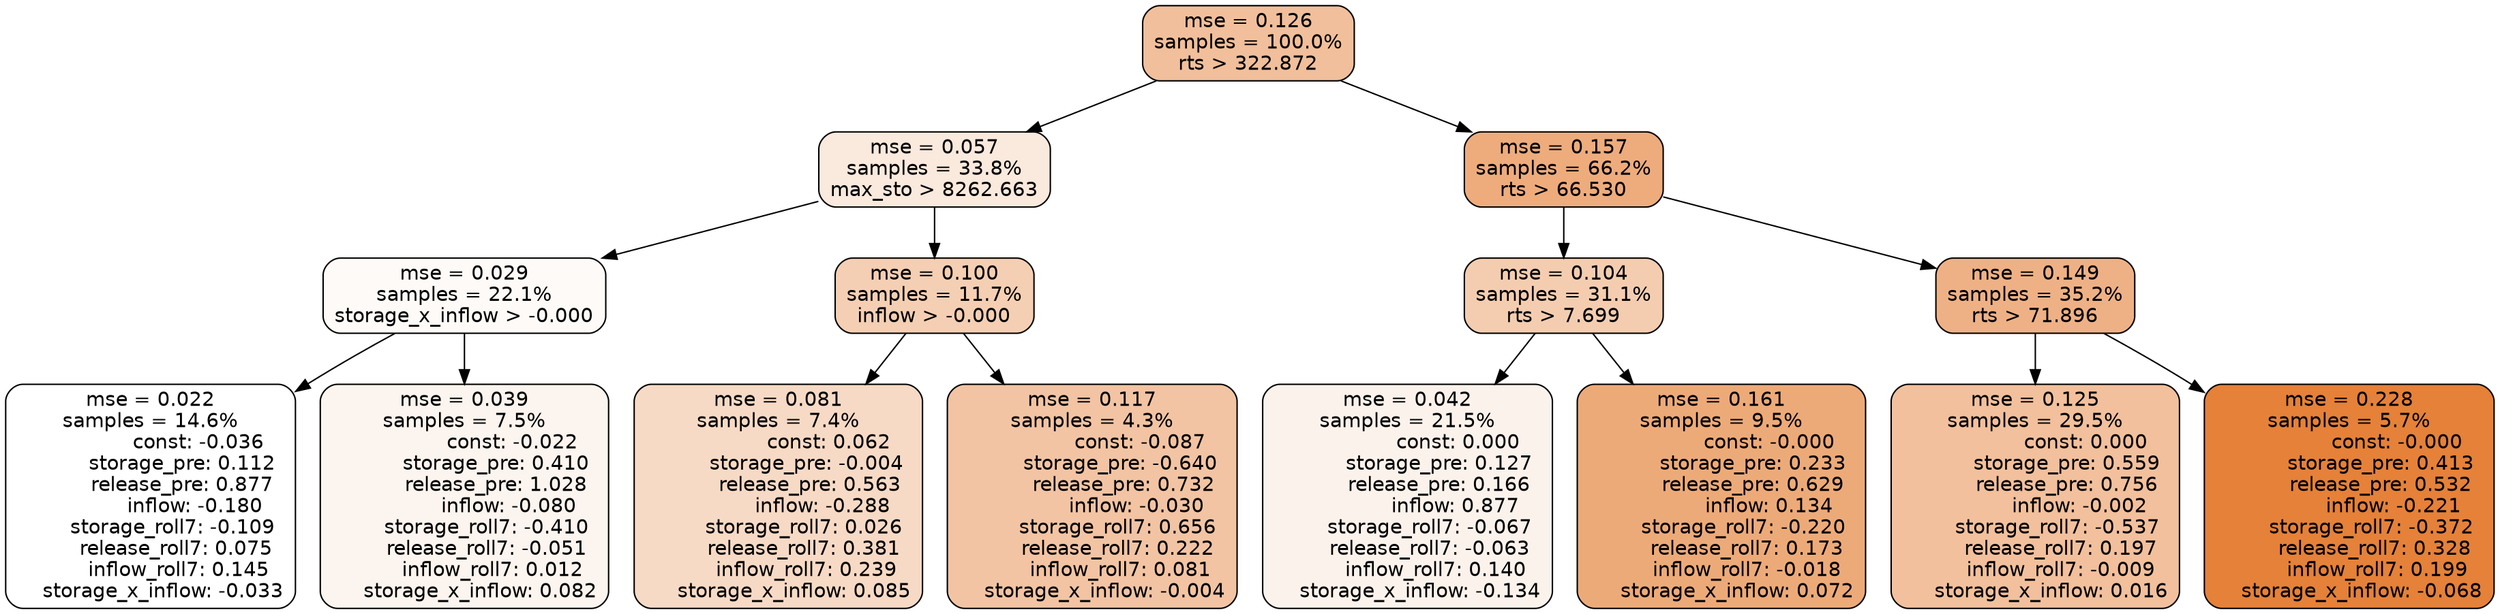 digraph tree {
node [shape=rectangle, style="filled, rounded", color="black", fontname=helvetica] ;
edge [fontname=helvetica] ;
	"0" [label="mse = 0.126
samples = 100.0%
rts > 322.872", fillcolor="#f1bf9b"]
	"8" [label="mse = 0.057
samples = 33.8%
max_sto > 8262.663", fillcolor="#fae9dd"]
	"1" [label="mse = 0.157
samples = 66.2%
rts > 66.530", fillcolor="#eeac7d"]
	"9" [label="mse = 0.029
samples = 22.1%
storage_x_inflow > -0.000", fillcolor="#fefaf7"]
	"12" [label="mse = 0.100
samples = 11.7%
inflow > -0.000", fillcolor="#f5cfb3"]
	"2" [label="mse = 0.104
samples = 31.1%
rts > 7.699", fillcolor="#f4cdb0"]
	"5" [label="mse = 0.149
samples = 35.2%
rts > 71.896", fillcolor="#eeb185"]
	"10" [label="mse = 0.022
samples = 14.6%
               const: -0.036
          storage_pre: 0.112
          release_pre: 0.877
              inflow: -0.180
       storage_roll7: -0.109
        release_roll7: 0.075
         inflow_roll7: 0.145
    storage_x_inflow: -0.033", fillcolor="#ffffff"]
	"11" [label="mse = 0.039
samples = 7.5%
               const: -0.022
          storage_pre: 0.410
          release_pre: 1.028
              inflow: -0.080
       storage_roll7: -0.410
       release_roll7: -0.051
         inflow_roll7: 0.012
     storage_x_inflow: 0.082", fillcolor="#fcf4ee"]
	"13" [label="mse = 0.081
samples = 7.4%
                const: 0.062
         storage_pre: -0.004
          release_pre: 0.563
              inflow: -0.288
        storage_roll7: 0.026
        release_roll7: 0.381
         inflow_roll7: 0.239
     storage_x_inflow: 0.085", fillcolor="#f7dac5"]
	"14" [label="mse = 0.117
samples = 4.3%
               const: -0.087
         storage_pre: -0.640
          release_pre: 0.732
              inflow: -0.030
        storage_roll7: 0.656
        release_roll7: 0.222
         inflow_roll7: 0.081
    storage_x_inflow: -0.004", fillcolor="#f2c4a3"]
	"3" [label="mse = 0.042
samples = 21.5%
                const: 0.000
          storage_pre: 0.127
          release_pre: 0.166
               inflow: 0.877
       storage_roll7: -0.067
       release_roll7: -0.063
         inflow_roll7: 0.140
    storage_x_inflow: -0.134", fillcolor="#fcf2ec"]
	"4" [label="mse = 0.161
samples = 9.5%
               const: -0.000
          storage_pre: 0.233
          release_pre: 0.629
               inflow: 0.134
       storage_roll7: -0.220
        release_roll7: 0.173
        inflow_roll7: -0.018
     storage_x_inflow: 0.072", fillcolor="#edaa79"]
	"7" [label="mse = 0.125
samples = 29.5%
                const: 0.000
          storage_pre: 0.559
          release_pre: 0.756
              inflow: -0.002
       storage_roll7: -0.537
        release_roll7: 0.197
        inflow_roll7: -0.009
     storage_x_inflow: 0.016", fillcolor="#f2c09c"]
	"6" [label="mse = 0.228
samples = 5.7%
               const: -0.000
          storage_pre: 0.413
          release_pre: 0.532
              inflow: -0.221
       storage_roll7: -0.372
        release_roll7: 0.328
         inflow_roll7: 0.199
    storage_x_inflow: -0.068", fillcolor="#e58139"]

	"0" -> "1"
	"0" -> "8"
	"8" -> "9"
	"8" -> "12"
	"1" -> "2"
	"1" -> "5"
	"9" -> "10"
	"9" -> "11"
	"12" -> "13"
	"12" -> "14"
	"2" -> "3"
	"2" -> "4"
	"5" -> "6"
	"5" -> "7"
}
